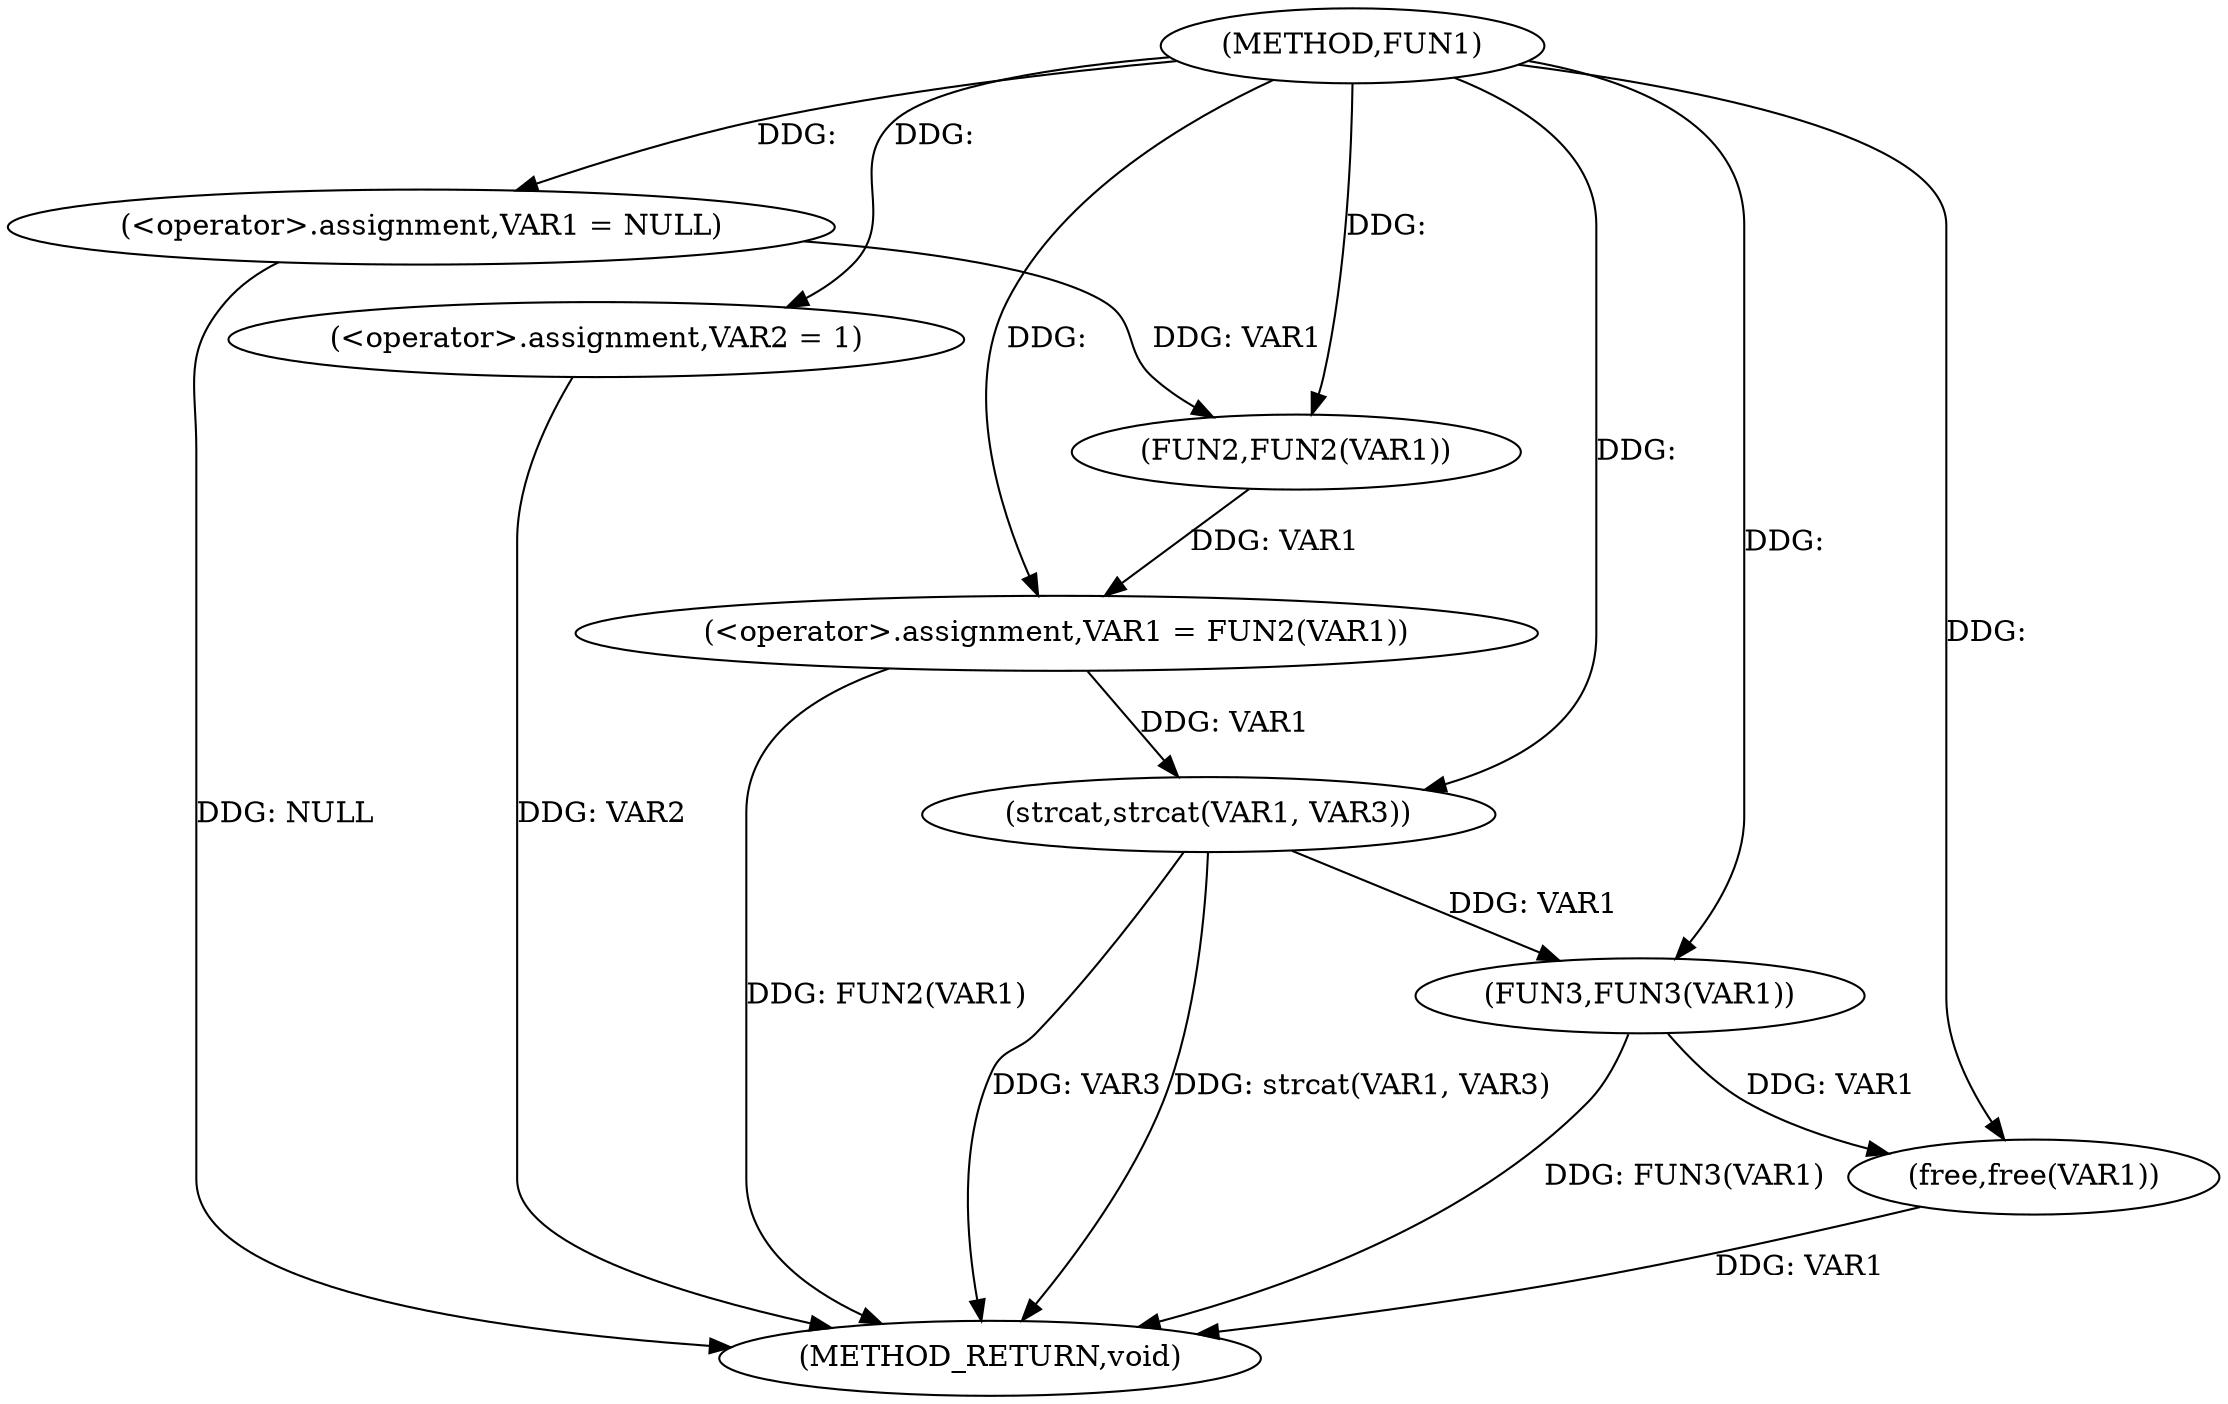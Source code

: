 digraph FUN1 {  
"1000100" [label = "(METHOD,FUN1)" ]
"1000122" [label = "(METHOD_RETURN,void)" ]
"1000103" [label = "(<operator>.assignment,VAR1 = NULL)" ]
"1000106" [label = "(<operator>.assignment,VAR2 = 1)" ]
"1000109" [label = "(<operator>.assignment,VAR1 = FUN2(VAR1))" ]
"1000111" [label = "(FUN2,FUN2(VAR1))" ]
"1000115" [label = "(strcat,strcat(VAR1, VAR3))" ]
"1000118" [label = "(FUN3,FUN3(VAR1))" ]
"1000120" [label = "(free,free(VAR1))" ]
  "1000115" -> "1000122"  [ label = "DDG: VAR3"] 
  "1000106" -> "1000122"  [ label = "DDG: VAR2"] 
  "1000103" -> "1000122"  [ label = "DDG: NULL"] 
  "1000118" -> "1000122"  [ label = "DDG: FUN3(VAR1)"] 
  "1000109" -> "1000122"  [ label = "DDG: FUN2(VAR1)"] 
  "1000115" -> "1000122"  [ label = "DDG: strcat(VAR1, VAR3)"] 
  "1000120" -> "1000122"  [ label = "DDG: VAR1"] 
  "1000100" -> "1000103"  [ label = "DDG: "] 
  "1000100" -> "1000106"  [ label = "DDG: "] 
  "1000111" -> "1000109"  [ label = "DDG: VAR1"] 
  "1000100" -> "1000109"  [ label = "DDG: "] 
  "1000103" -> "1000111"  [ label = "DDG: VAR1"] 
  "1000100" -> "1000111"  [ label = "DDG: "] 
  "1000109" -> "1000115"  [ label = "DDG: VAR1"] 
  "1000100" -> "1000115"  [ label = "DDG: "] 
  "1000115" -> "1000118"  [ label = "DDG: VAR1"] 
  "1000100" -> "1000118"  [ label = "DDG: "] 
  "1000118" -> "1000120"  [ label = "DDG: VAR1"] 
  "1000100" -> "1000120"  [ label = "DDG: "] 
}
